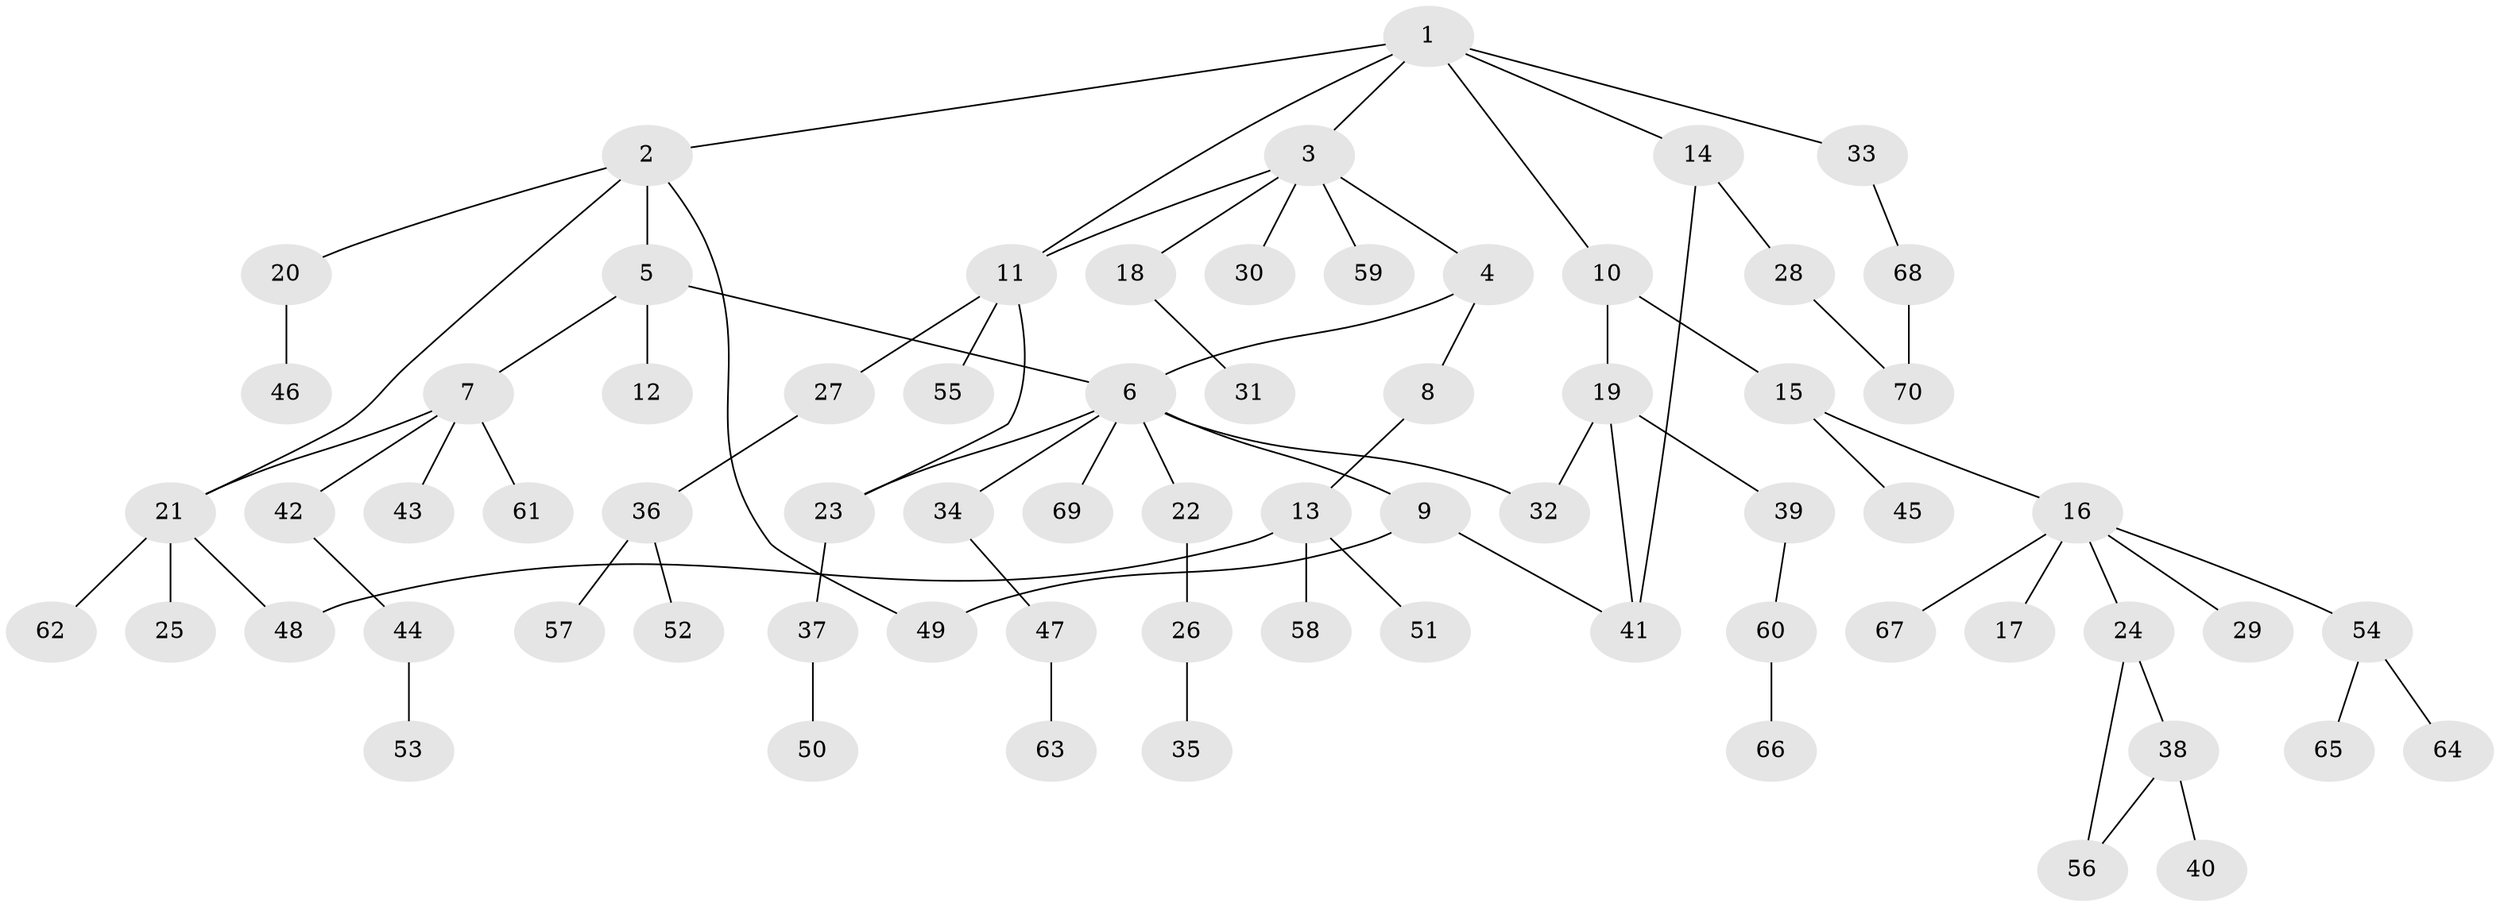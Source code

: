 // coarse degree distribution, {6: 0.021739130434782608, 8: 0.043478260869565216, 3: 0.08695652173913043, 9: 0.021739130434782608, 4: 0.06521739130434782, 2: 0.30434782608695654, 5: 0.021739130434782608, 1: 0.43478260869565216}
// Generated by graph-tools (version 1.1) at 2025/51/02/27/25 19:51:39]
// undirected, 70 vertices, 80 edges
graph export_dot {
graph [start="1"]
  node [color=gray90,style=filled];
  1;
  2;
  3;
  4;
  5;
  6;
  7;
  8;
  9;
  10;
  11;
  12;
  13;
  14;
  15;
  16;
  17;
  18;
  19;
  20;
  21;
  22;
  23;
  24;
  25;
  26;
  27;
  28;
  29;
  30;
  31;
  32;
  33;
  34;
  35;
  36;
  37;
  38;
  39;
  40;
  41;
  42;
  43;
  44;
  45;
  46;
  47;
  48;
  49;
  50;
  51;
  52;
  53;
  54;
  55;
  56;
  57;
  58;
  59;
  60;
  61;
  62;
  63;
  64;
  65;
  66;
  67;
  68;
  69;
  70;
  1 -- 2;
  1 -- 3;
  1 -- 10;
  1 -- 14;
  1 -- 33;
  1 -- 11;
  2 -- 5;
  2 -- 20;
  2 -- 49;
  2 -- 21;
  3 -- 4;
  3 -- 11;
  3 -- 18;
  3 -- 30;
  3 -- 59;
  4 -- 8;
  4 -- 6;
  5 -- 6;
  5 -- 7;
  5 -- 12;
  6 -- 9;
  6 -- 22;
  6 -- 34;
  6 -- 69;
  6 -- 23;
  6 -- 32;
  7 -- 21;
  7 -- 42;
  7 -- 43;
  7 -- 61;
  8 -- 13;
  9 -- 41;
  9 -- 49;
  10 -- 15;
  10 -- 19;
  11 -- 23;
  11 -- 27;
  11 -- 55;
  13 -- 48;
  13 -- 51;
  13 -- 58;
  14 -- 28;
  14 -- 41;
  15 -- 16;
  15 -- 45;
  16 -- 17;
  16 -- 24;
  16 -- 29;
  16 -- 54;
  16 -- 67;
  18 -- 31;
  19 -- 32;
  19 -- 39;
  19 -- 41;
  20 -- 46;
  21 -- 25;
  21 -- 62;
  21 -- 48;
  22 -- 26;
  23 -- 37;
  24 -- 38;
  24 -- 56;
  26 -- 35;
  27 -- 36;
  28 -- 70;
  33 -- 68;
  34 -- 47;
  36 -- 52;
  36 -- 57;
  37 -- 50;
  38 -- 40;
  38 -- 56;
  39 -- 60;
  42 -- 44;
  44 -- 53;
  47 -- 63;
  54 -- 64;
  54 -- 65;
  60 -- 66;
  68 -- 70;
}
